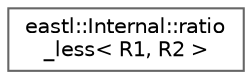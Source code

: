 digraph "类继承关系图"
{
 // LATEX_PDF_SIZE
  bgcolor="transparent";
  edge [fontname=Helvetica,fontsize=10,labelfontname=Helvetica,labelfontsize=10];
  node [fontname=Helvetica,fontsize=10,shape=box,height=0.2,width=0.4];
  rankdir="LR";
  Node0 [id="Node000000",label="eastl::Internal::ratio\l_less\< R1, R2 \>",height=0.2,width=0.4,color="grey40", fillcolor="white", style="filled",URL="$structeastl_1_1_internal_1_1ratio__less.html",tooltip=" "];
}
